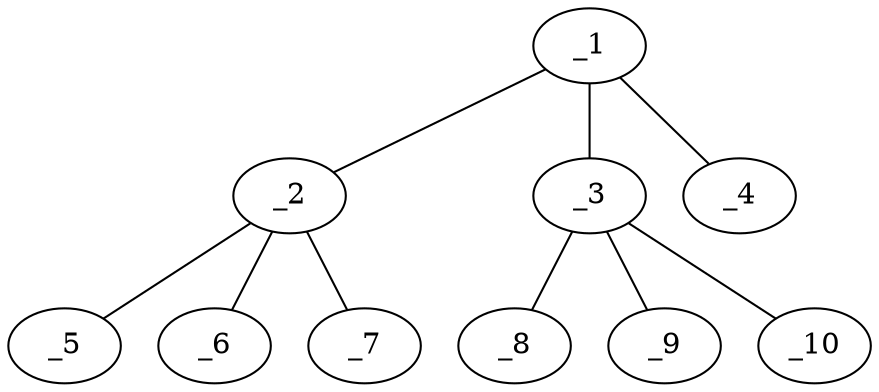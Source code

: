 graph molid243612 {
	_1	 [charge=0,
		chem=1,
		symbol="C  ",
		x="3.7321",
		y="-0.183"];
	_2	 [charge=0,
		chem=5,
		symbol="S  ",
		x="4.5981",
		y="0.317"];
	_1 -- _2	 [valence=1];
	_3	 [charge=0,
		chem=5,
		symbol="S  ",
		x="2.866",
		y="0.317"];
	_1 -- _3	 [valence=1];
	_4	 [charge=0,
		chem=21,
		symbol="I  ",
		x="3.7321",
		y="-1.183"];
	_1 -- _4	 [valence=1];
	_5	 [charge=0,
		chem=2,
		symbol="O  ",
		x="5.4641",
		y="0.817"];
	_2 -- _5	 [valence=2];
	_6	 [charge=0,
		chem=2,
		symbol="O  ",
		x="4.0981",
		y="1.183"];
	_2 -- _6	 [valence=2];
	_7	 [charge=0,
		chem=2,
		symbol="O  ",
		x="5.0981",
		y="-0.549"];
	_2 -- _7	 [valence=1];
	_8	 [charge=0,
		chem=2,
		symbol="O  ",
		x=2,
		y="0.817"];
	_3 -- _8	 [valence=2];
	_9	 [charge=0,
		chem=2,
		symbol="O  ",
		x="3.366",
		y="1.183"];
	_3 -- _9	 [valence=2];
	_10	 [charge=0,
		chem=2,
		symbol="O  ",
		x="2.366",
		y="-0.549"];
	_3 -- _10	 [valence=1];
}
